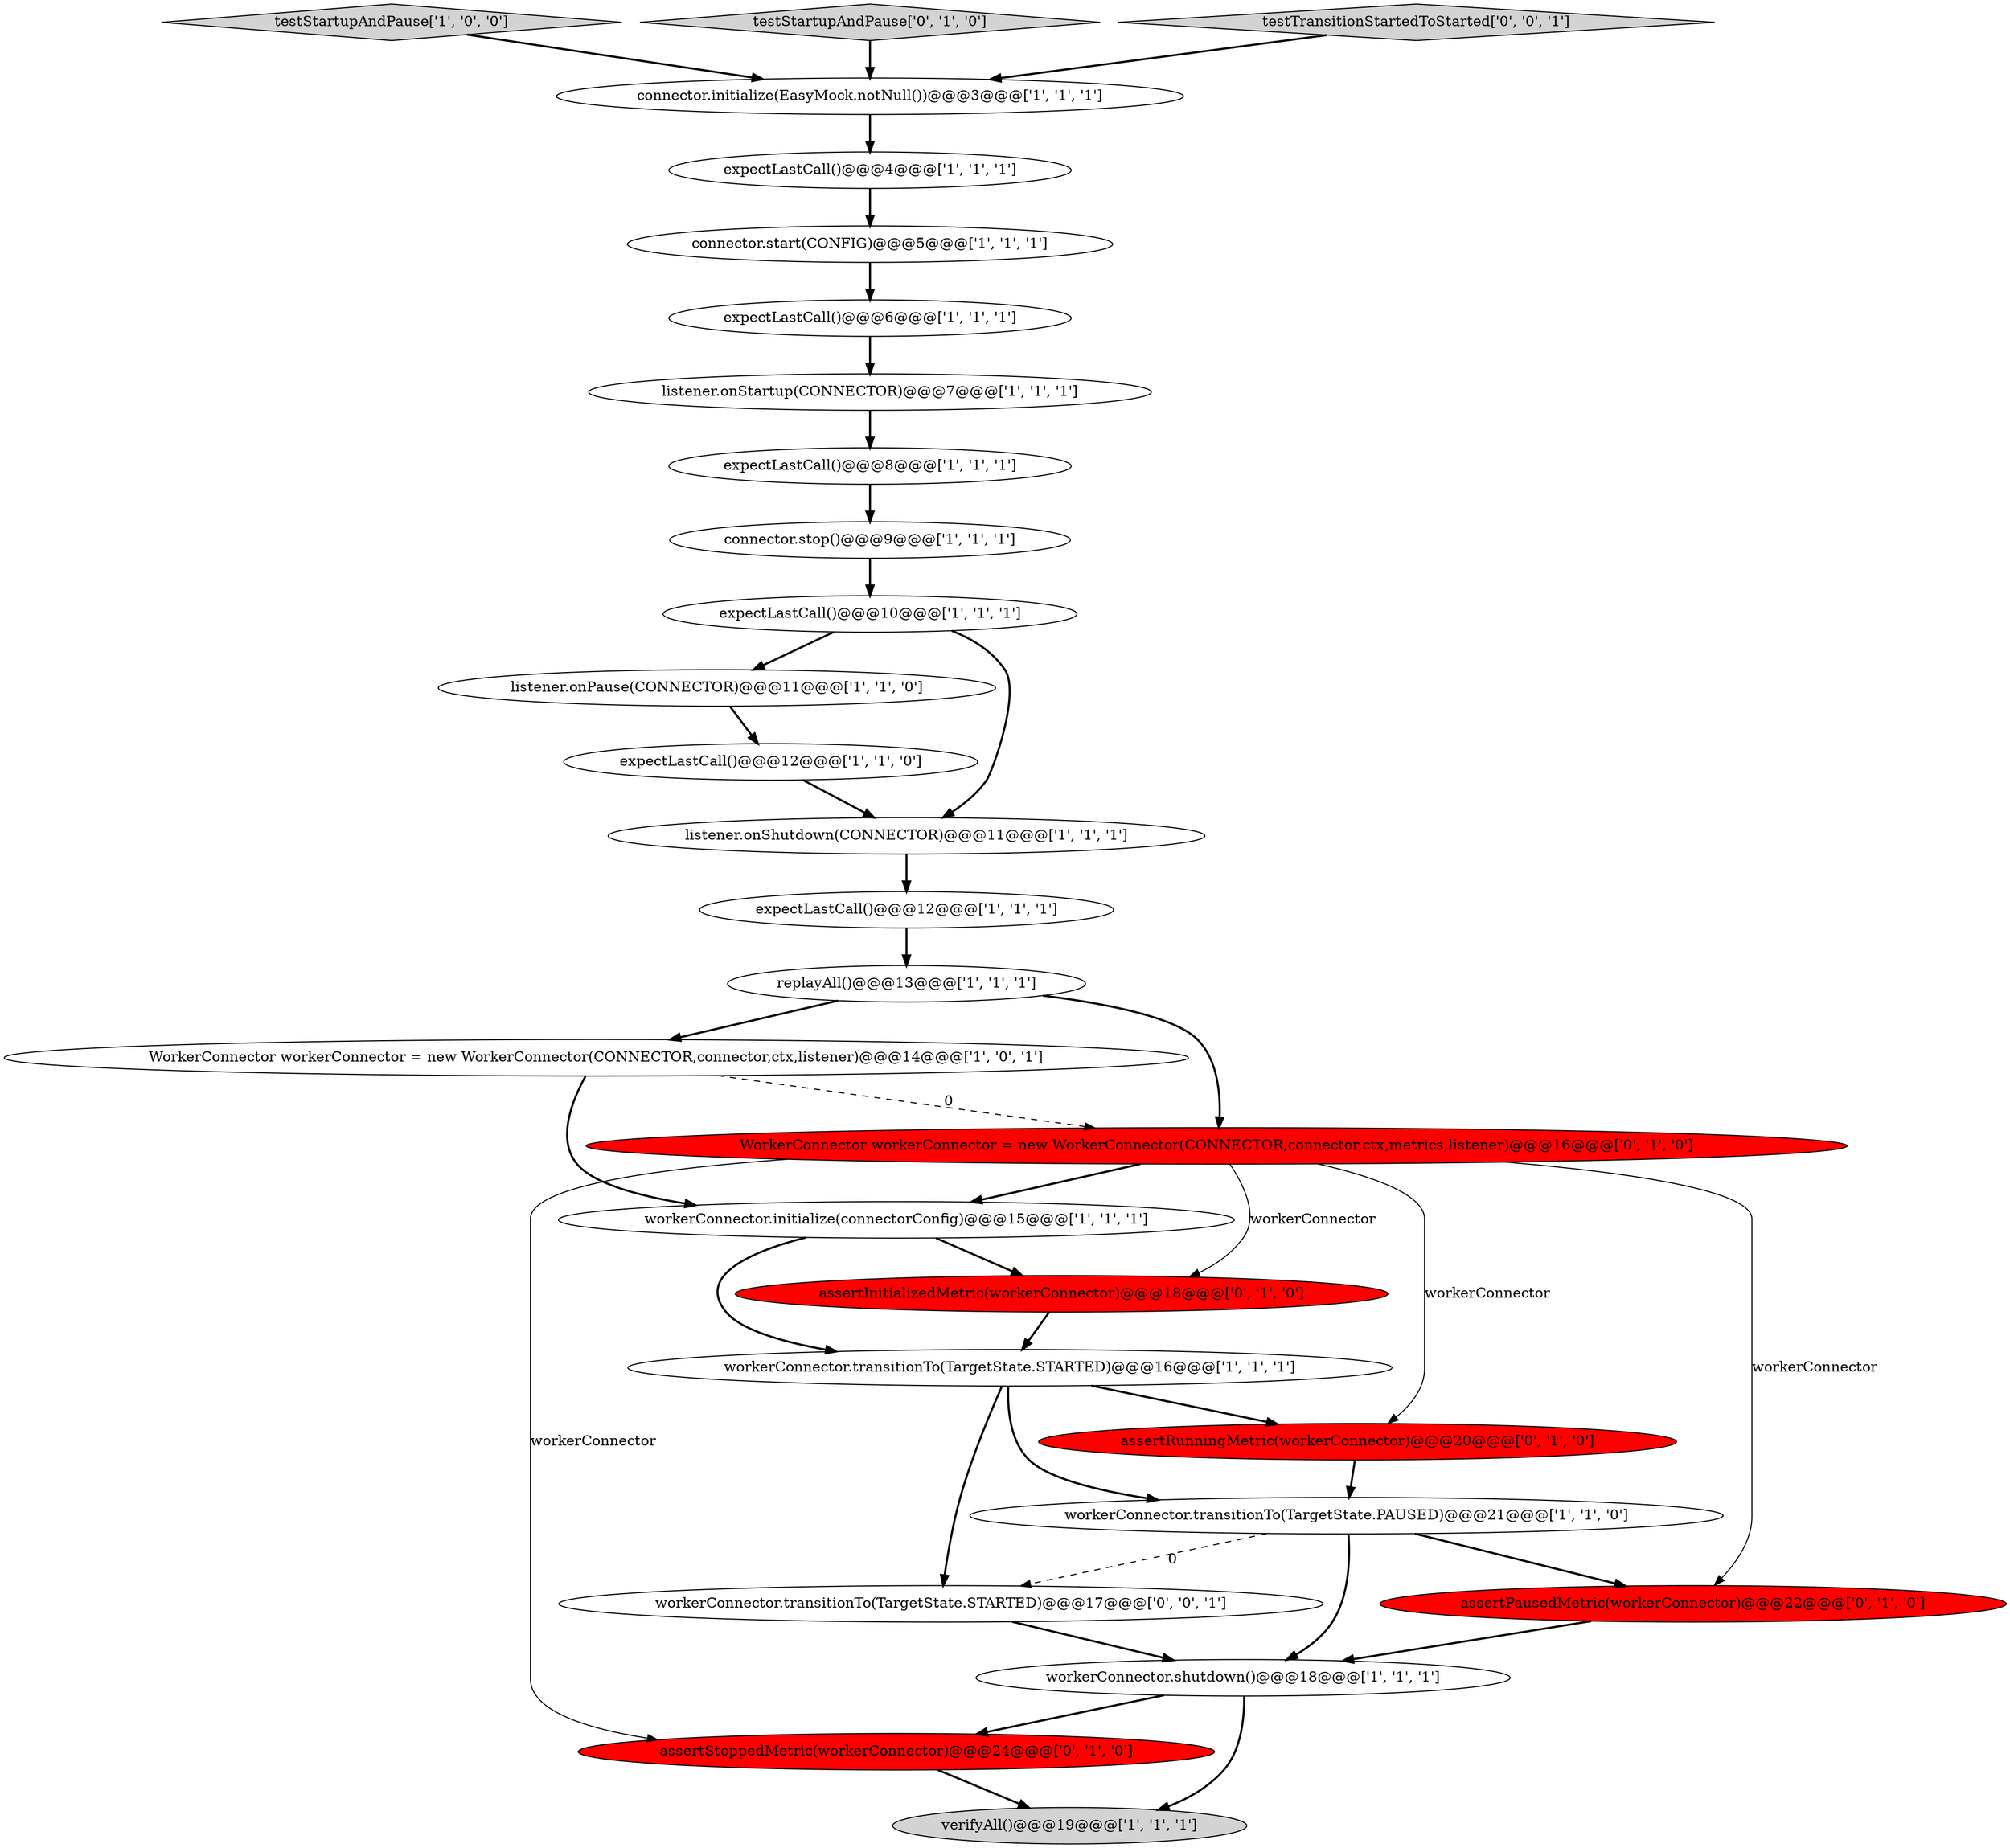 digraph {
11 [style = filled, label = "expectLastCall()@@@6@@@['1', '1', '1']", fillcolor = white, shape = ellipse image = "AAA0AAABBB1BBB"];
8 [style = filled, label = "workerConnector.transitionTo(TargetState.PAUSED)@@@21@@@['1', '1', '0']", fillcolor = white, shape = ellipse image = "AAA0AAABBB1BBB"];
14 [style = filled, label = "replayAll()@@@13@@@['1', '1', '1']", fillcolor = white, shape = ellipse image = "AAA0AAABBB1BBB"];
25 [style = filled, label = "WorkerConnector workerConnector = new WorkerConnector(CONNECTOR,connector,ctx,metrics,listener)@@@16@@@['0', '1', '0']", fillcolor = red, shape = ellipse image = "AAA1AAABBB2BBB"];
0 [style = filled, label = "workerConnector.initialize(connectorConfig)@@@15@@@['1', '1', '1']", fillcolor = white, shape = ellipse image = "AAA0AAABBB1BBB"];
26 [style = filled, label = "workerConnector.transitionTo(TargetState.STARTED)@@@17@@@['0', '0', '1']", fillcolor = white, shape = ellipse image = "AAA0AAABBB3BBB"];
20 [style = filled, label = "assertPausedMetric(workerConnector)@@@22@@@['0', '1', '0']", fillcolor = red, shape = ellipse image = "AAA1AAABBB2BBB"];
7 [style = filled, label = "listener.onPause(CONNECTOR)@@@11@@@['1', '1', '0']", fillcolor = white, shape = ellipse image = "AAA0AAABBB1BBB"];
13 [style = filled, label = "workerConnector.transitionTo(TargetState.STARTED)@@@16@@@['1', '1', '1']", fillcolor = white, shape = ellipse image = "AAA0AAABBB1BBB"];
15 [style = filled, label = "expectLastCall()@@@4@@@['1', '1', '1']", fillcolor = white, shape = ellipse image = "AAA0AAABBB1BBB"];
5 [style = filled, label = "expectLastCall()@@@12@@@['1', '1', '1']", fillcolor = white, shape = ellipse image = "AAA0AAABBB1BBB"];
1 [style = filled, label = "expectLastCall()@@@12@@@['1', '1', '0']", fillcolor = white, shape = ellipse image = "AAA0AAABBB1BBB"];
21 [style = filled, label = "assertStoppedMetric(workerConnector)@@@24@@@['0', '1', '0']", fillcolor = red, shape = ellipse image = "AAA1AAABBB2BBB"];
22 [style = filled, label = "assertRunningMetric(workerConnector)@@@20@@@['0', '1', '0']", fillcolor = red, shape = ellipse image = "AAA1AAABBB2BBB"];
23 [style = filled, label = "assertInitializedMetric(workerConnector)@@@18@@@['0', '1', '0']", fillcolor = red, shape = ellipse image = "AAA1AAABBB2BBB"];
10 [style = filled, label = "connector.start(CONFIG)@@@5@@@['1', '1', '1']", fillcolor = white, shape = ellipse image = "AAA0AAABBB1BBB"];
9 [style = filled, label = "testStartupAndPause['1', '0', '0']", fillcolor = lightgray, shape = diamond image = "AAA0AAABBB1BBB"];
3 [style = filled, label = "connector.initialize(EasyMock.notNull())@@@3@@@['1', '1', '1']", fillcolor = white, shape = ellipse image = "AAA0AAABBB1BBB"];
6 [style = filled, label = "listener.onShutdown(CONNECTOR)@@@11@@@['1', '1', '1']", fillcolor = white, shape = ellipse image = "AAA0AAABBB1BBB"];
19 [style = filled, label = "workerConnector.shutdown()@@@18@@@['1', '1', '1']", fillcolor = white, shape = ellipse image = "AAA0AAABBB1BBB"];
4 [style = filled, label = "WorkerConnector workerConnector = new WorkerConnector(CONNECTOR,connector,ctx,listener)@@@14@@@['1', '0', '1']", fillcolor = white, shape = ellipse image = "AAA0AAABBB1BBB"];
2 [style = filled, label = "expectLastCall()@@@8@@@['1', '1', '1']", fillcolor = white, shape = ellipse image = "AAA0AAABBB1BBB"];
24 [style = filled, label = "testStartupAndPause['0', '1', '0']", fillcolor = lightgray, shape = diamond image = "AAA0AAABBB2BBB"];
12 [style = filled, label = "verifyAll()@@@19@@@['1', '1', '1']", fillcolor = lightgray, shape = ellipse image = "AAA0AAABBB1BBB"];
17 [style = filled, label = "connector.stop()@@@9@@@['1', '1', '1']", fillcolor = white, shape = ellipse image = "AAA0AAABBB1BBB"];
16 [style = filled, label = "listener.onStartup(CONNECTOR)@@@7@@@['1', '1', '1']", fillcolor = white, shape = ellipse image = "AAA0AAABBB1BBB"];
18 [style = filled, label = "expectLastCall()@@@10@@@['1', '1', '1']", fillcolor = white, shape = ellipse image = "AAA0AAABBB1BBB"];
27 [style = filled, label = "testTransitionStartedToStarted['0', '0', '1']", fillcolor = lightgray, shape = diamond image = "AAA0AAABBB3BBB"];
2->17 [style = bold, label=""];
25->0 [style = bold, label=""];
11->16 [style = bold, label=""];
25->20 [style = solid, label="workerConnector"];
15->10 [style = bold, label=""];
14->25 [style = bold, label=""];
7->1 [style = bold, label=""];
0->13 [style = bold, label=""];
19->12 [style = bold, label=""];
8->19 [style = bold, label=""];
27->3 [style = bold, label=""];
3->15 [style = bold, label=""];
5->14 [style = bold, label=""];
16->2 [style = bold, label=""];
26->19 [style = bold, label=""];
4->0 [style = bold, label=""];
21->12 [style = bold, label=""];
22->8 [style = bold, label=""];
4->25 [style = dashed, label="0"];
6->5 [style = bold, label=""];
1->6 [style = bold, label=""];
8->20 [style = bold, label=""];
0->23 [style = bold, label=""];
25->21 [style = solid, label="workerConnector"];
18->6 [style = bold, label=""];
23->13 [style = bold, label=""];
13->26 [style = bold, label=""];
9->3 [style = bold, label=""];
25->22 [style = solid, label="workerConnector"];
25->23 [style = solid, label="workerConnector"];
13->22 [style = bold, label=""];
13->8 [style = bold, label=""];
18->7 [style = bold, label=""];
20->19 [style = bold, label=""];
8->26 [style = dashed, label="0"];
24->3 [style = bold, label=""];
17->18 [style = bold, label=""];
14->4 [style = bold, label=""];
10->11 [style = bold, label=""];
19->21 [style = bold, label=""];
}
